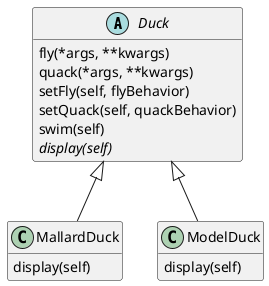 @startuml StrategyPattern

hide empty members

abstract class Duck{
    fly(*args, **kwargs)
    quack(*args, **kwargs)
    setFly(self, flyBehavior)
    setQuack(self, quackBehavior)
    swim(self)
    {abstract} display(self)
}

class MallardDuck{
    display(self)
}

class ModelDuck{
    display(self)
}

Duck <|-- MallardDuck
Duck <|-- ModelDuck

@enduml